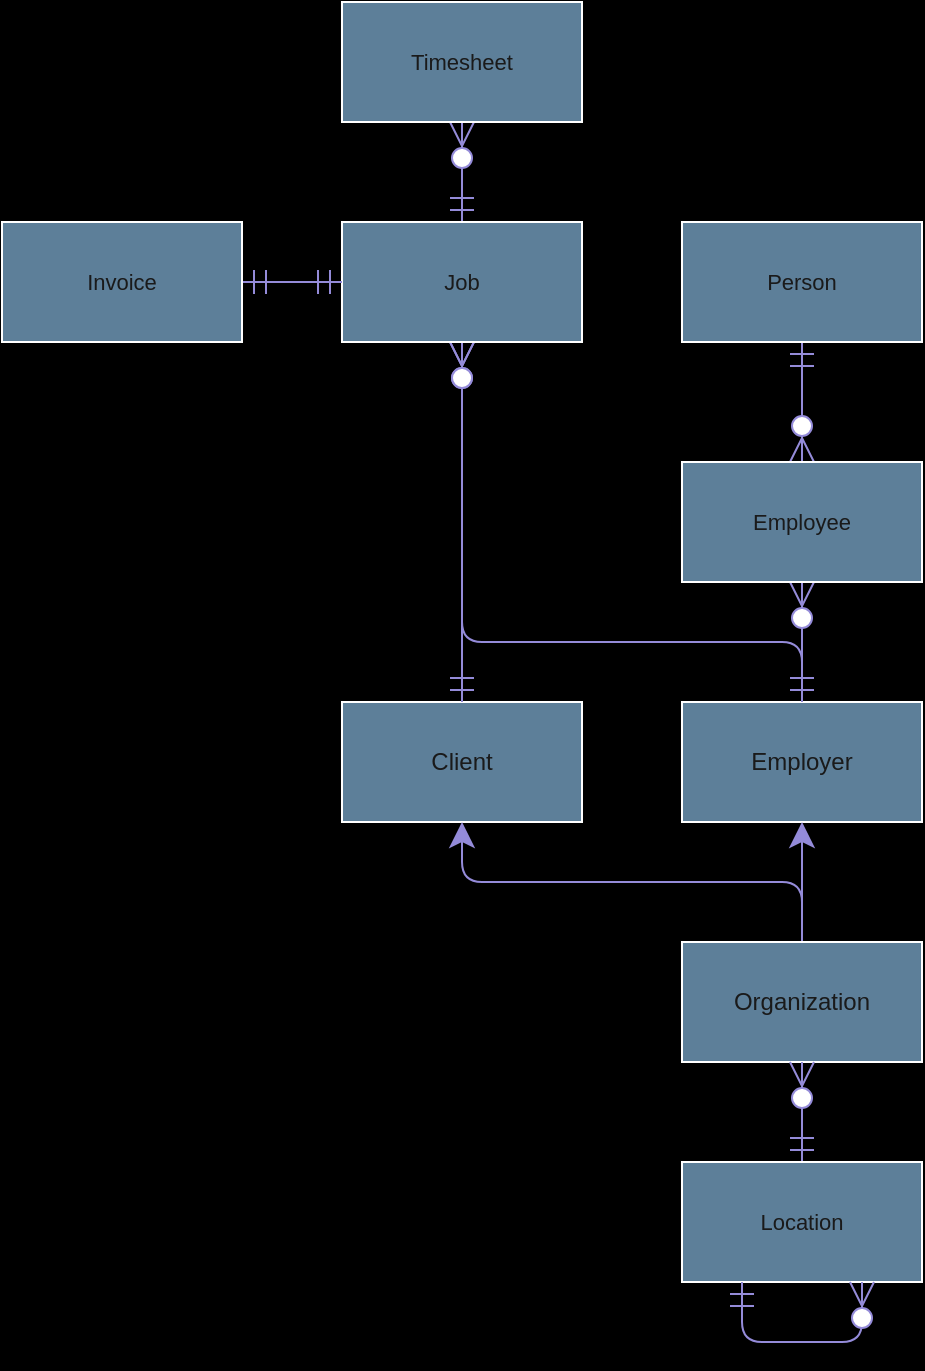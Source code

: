 <mxfile version="13.9.9" type="device"><diagram id="RhZEWC7QJ7omNq-tyhyh" name="Page-1"><mxGraphModel dx="216" dy="159" grid="1" gridSize="10" guides="1" tooltips="1" connect="1" arrows="1" fold="1" page="1" pageScale="1" pageWidth="850" pageHeight="1100" background="#000000" math="0" shadow="0"><root><mxCell id="0"/><mxCell id="1" parent="0"/><mxCell id="d-I9cIuBAfvetEHO6rQE-17" style="edgeStyle=orthogonalEdgeStyle;rounded=1;sketch=0;orthogonalLoop=1;jettySize=auto;html=1;entryX=0.5;entryY=1;entryDx=0;entryDy=0;startArrow=ERmandOne;startFill=0;startSize=10;endArrow=ERzeroToMany;endFill=1;endSize=10;strokeColor=#948BD9;strokeWidth=1;fontSize=11;fontColor=#1A1A1A;exitX=0.5;exitY=0;exitDx=0;exitDy=0;" parent="1" source="d-I9cIuBAfvetEHO6rQE-1" target="d-I9cIuBAfvetEHO6rQE-15" edge="1"><mxGeometry relative="1" as="geometry"><Array as="points"><mxPoint x="430" y="350"/><mxPoint x="260" y="350"/></Array></mxGeometry></mxCell><mxCell id="d-I9cIuBAfvetEHO6rQE-1" value="Employer" style="whiteSpace=wrap;html=1;fillColor=#5D7F99;fontColor=#1A1A1A;strokeColor=#FFFFFF;" parent="1" vertex="1"><mxGeometry x="370" y="380" width="120" height="60" as="geometry"/></mxCell><mxCell id="d-I9cIuBAfvetEHO6rQE-2" value="Client" style="rounded=0;whiteSpace=wrap;html=1;sketch=0;fillColor=#5D7F99;fontColor=#1A1A1A;strokeColor=#FFFFFF;" parent="1" vertex="1"><mxGeometry x="200" y="380" width="120" height="60" as="geometry"/></mxCell><mxCell id="d-I9cIuBAfvetEHO6rQE-4" style="edgeStyle=orthogonalEdgeStyle;rounded=1;sketch=0;orthogonalLoop=1;jettySize=auto;html=1;entryX=0.5;entryY=1;entryDx=0;entryDy=0;fontColor=#1A1A1A;exitX=0.5;exitY=0;exitDx=0;exitDy=0;fontSize=11;endSize=10;strokeWidth=1;startSize=10;strokeColor=#948BD9;" parent="1" source="d-I9cIuBAfvetEHO6rQE-3" target="d-I9cIuBAfvetEHO6rQE-2" edge="1"><mxGeometry relative="1" as="geometry"><Array as="points"><mxPoint x="430" y="470"/><mxPoint x="260" y="470"/></Array></mxGeometry></mxCell><mxCell id="d-I9cIuBAfvetEHO6rQE-5" style="edgeStyle=orthogonalEdgeStyle;rounded=1;sketch=0;orthogonalLoop=1;jettySize=auto;html=1;entryX=0.5;entryY=1;entryDx=0;entryDy=0;fontColor=#1A1A1A;exitX=0.5;exitY=0;exitDx=0;exitDy=0;fontSize=11;endSize=10;strokeWidth=1;startSize=10;strokeColor=#948BD9;" parent="1" source="d-I9cIuBAfvetEHO6rQE-3" target="d-I9cIuBAfvetEHO6rQE-1" edge="1"><mxGeometry relative="1" as="geometry"><Array as="points"><mxPoint x="430" y="520"/><mxPoint x="430" y="520"/></Array></mxGeometry></mxCell><mxCell id="d-I9cIuBAfvetEHO6rQE-3" value="Organization" style="rounded=0;whiteSpace=wrap;html=1;sketch=0;fillColor=#5D7F99;fontColor=#1A1A1A;strokeColor=#FFFFFF;" parent="1" vertex="1"><mxGeometry x="370" y="500" width="120" height="60" as="geometry"/></mxCell><mxCell id="d-I9cIuBAfvetEHO6rQE-9" style="edgeStyle=orthogonalEdgeStyle;rounded=1;sketch=0;orthogonalLoop=1;jettySize=auto;html=1;entryX=0.5;entryY=0;entryDx=0;entryDy=0;startArrow=ERmandOne;startFill=0;startSize=10;endArrow=ERzeroToMany;endFill=1;endSize=10;strokeWidth=1;fontSize=11;fontColor=#1A1A1A;strokeColor=#948BD9;" parent="1" source="d-I9cIuBAfvetEHO6rQE-6" target="d-I9cIuBAfvetEHO6rQE-8" edge="1"><mxGeometry relative="1" as="geometry"/></mxCell><mxCell id="d-I9cIuBAfvetEHO6rQE-6" value="Person" style="rounded=0;whiteSpace=wrap;html=1;sketch=0;fillColor=#5D7F99;fontSize=11;fontColor=#1A1A1A;strokeColor=#FFFFFF;" parent="1" vertex="1"><mxGeometry x="370" y="140" width="120" height="60" as="geometry"/></mxCell><mxCell id="d-I9cIuBAfvetEHO6rQE-10" style="edgeStyle=orthogonalEdgeStyle;rounded=1;sketch=0;orthogonalLoop=1;jettySize=auto;html=1;entryX=0.5;entryY=0;entryDx=0;entryDy=0;startArrow=ERzeroToMany;startFill=1;startSize=10;endArrow=ERmandOne;endFill=0;endSize=10;strokeWidth=1;fontSize=11;fontColor=#1A1A1A;strokeColor=#948BD9;" parent="1" source="d-I9cIuBAfvetEHO6rQE-8" target="d-I9cIuBAfvetEHO6rQE-1" edge="1"><mxGeometry relative="1" as="geometry"/></mxCell><mxCell id="d-I9cIuBAfvetEHO6rQE-8" value="Employee" style="rounded=0;whiteSpace=wrap;html=1;sketch=0;fillColor=#5D7F99;fontSize=11;fontColor=#1A1A1A;strokeColor=#FFFFFF;" parent="1" vertex="1"><mxGeometry x="370" y="260" width="120" height="60" as="geometry"/></mxCell><mxCell id="d-I9cIuBAfvetEHO6rQE-12" style="edgeStyle=orthogonalEdgeStyle;rounded=1;sketch=0;orthogonalLoop=1;jettySize=auto;html=1;startArrow=ERzeroToMany;startFill=1;startSize=10;endArrow=ERmandOne;endFill=0;endSize=10;strokeColor=#948BD9;strokeWidth=1;fontSize=11;fontColor=#1A1A1A;exitX=0.5;exitY=1;exitDx=0;exitDy=0;" parent="1" source="d-I9cIuBAfvetEHO6rQE-3" target="d-I9cIuBAfvetEHO6rQE-11" edge="1"><mxGeometry relative="1" as="geometry"/></mxCell><mxCell id="d-I9cIuBAfvetEHO6rQE-11" value="Location" style="rounded=0;whiteSpace=wrap;html=1;sketch=0;fillColor=#5D7F99;fontSize=11;fontColor=#1A1A1A;strokeColor=#FFFFFF;" parent="1" vertex="1"><mxGeometry x="370" y="610" width="120" height="60" as="geometry"/></mxCell><mxCell id="d-I9cIuBAfvetEHO6rQE-13" style="edgeStyle=orthogonalEdgeStyle;rounded=1;sketch=0;orthogonalLoop=1;jettySize=auto;html=1;exitX=0.25;exitY=1;exitDx=0;exitDy=0;entryX=0.75;entryY=1;entryDx=0;entryDy=0;startArrow=ERmandOne;startFill=0;startSize=10;endArrow=ERzeroToMany;endFill=1;endSize=10;strokeColor=#948BD9;strokeWidth=1;fontSize=11;fontColor=#1A1A1A;" parent="1" source="d-I9cIuBAfvetEHO6rQE-11" target="d-I9cIuBAfvetEHO6rQE-11" edge="1"><mxGeometry relative="1" as="geometry"><Array as="points"><mxPoint x="400" y="700"/><mxPoint x="460" y="700"/></Array></mxGeometry></mxCell><mxCell id="d-I9cIuBAfvetEHO6rQE-16" style="edgeStyle=orthogonalEdgeStyle;rounded=1;sketch=0;orthogonalLoop=1;jettySize=auto;html=1;startArrow=ERmandOne;startFill=0;startSize=10;endArrow=ERzeroToMany;endFill=1;endSize=10;strokeColor=#948BD9;strokeWidth=1;fontSize=11;fontColor=#1A1A1A;exitX=0.5;exitY=0;exitDx=0;exitDy=0;" parent="1" source="d-I9cIuBAfvetEHO6rQE-2" target="d-I9cIuBAfvetEHO6rQE-15" edge="1"><mxGeometry relative="1" as="geometry"/></mxCell><mxCell id="d-I9cIuBAfvetEHO6rQE-21" style="edgeStyle=orthogonalEdgeStyle;rounded=1;sketch=0;orthogonalLoop=1;jettySize=auto;html=1;startArrow=ERzeroToMany;startFill=1;startSize=10;endArrow=ERmandOne;endFill=0;endSize=10;strokeColor=#948BD9;strokeWidth=1;fontSize=11;fontColor=#1A1A1A;exitX=0.5;exitY=1;exitDx=0;exitDy=0;" parent="1" source="d-I9cIuBAfvetEHO6rQE-20" target="d-I9cIuBAfvetEHO6rQE-15" edge="1"><mxGeometry relative="1" as="geometry"/></mxCell><mxCell id="d-I9cIuBAfvetEHO6rQE-15" value="Job" style="rounded=0;whiteSpace=wrap;html=1;sketch=0;fillColor=#5D7F99;fontSize=11;fontColor=#1A1A1A;strokeColor=#FFFFFF;" parent="1" vertex="1"><mxGeometry x="200" y="140" width="120" height="60" as="geometry"/></mxCell><mxCell id="d-I9cIuBAfvetEHO6rQE-19" style="edgeStyle=orthogonalEdgeStyle;rounded=1;sketch=0;orthogonalLoop=1;jettySize=auto;html=1;entryX=0;entryY=0.5;entryDx=0;entryDy=0;startArrow=ERmandOne;startFill=0;startSize=10;endArrow=ERmandOne;endFill=0;endSize=10;strokeColor=#948BD9;strokeWidth=1;fontSize=11;fontColor=#1A1A1A;" parent="1" source="d-I9cIuBAfvetEHO6rQE-18" target="d-I9cIuBAfvetEHO6rQE-15" edge="1"><mxGeometry relative="1" as="geometry"/></mxCell><mxCell id="d-I9cIuBAfvetEHO6rQE-18" value="Invoice" style="rounded=0;whiteSpace=wrap;html=1;sketch=0;fillColor=#5D7F99;fontSize=11;fontColor=#1A1A1A;strokeColor=#FFFFFF;" parent="1" vertex="1"><mxGeometry x="30" y="140" width="120" height="60" as="geometry"/></mxCell><mxCell id="d-I9cIuBAfvetEHO6rQE-20" value="Timesheet" style="rounded=0;whiteSpace=wrap;html=1;sketch=0;strokeColor=#FFFFFF;fillColor=#5D7F99;fontSize=11;fontColor=#1A1A1A;" parent="1" vertex="1"><mxGeometry x="200" y="30" width="120" height="60" as="geometry"/></mxCell></root></mxGraphModel></diagram></mxfile>